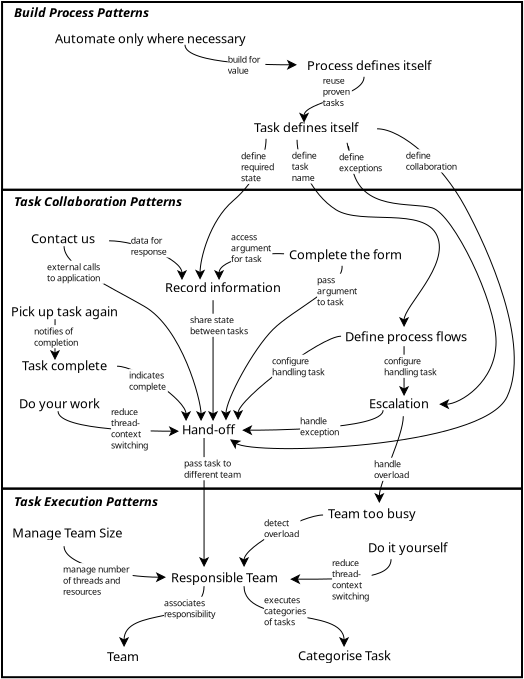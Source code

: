 <?xml version="1.0" encoding="UTF-8"?>
<dia:diagram xmlns:dia="http://www.lysator.liu.se/~alla/dia/">
  <dia:layer name="Background" visible="true" active="true">
    <dia:object type="Standard - Text" version="1" id="O0">
      <dia:attribute name="obj_pos">
        <dia:point val="10.25,-1092.05"/>
      </dia:attribute>
      <dia:attribute name="obj_bb">
        <dia:rectangle val="10.25,-1092.64;11.943,-1091.9"/>
      </dia:attribute>
      <dia:attribute name="text">
        <dia:composite type="text">
          <dia:attribute name="string">
            <dia:string>#Team#</dia:string>
          </dia:attribute>
          <dia:attribute name="font">
            <dia:font family="sans" style="0" name="Helvetica"/>
          </dia:attribute>
          <dia:attribute name="height">
            <dia:real val="0.8"/>
          </dia:attribute>
          <dia:attribute name="pos">
            <dia:point val="10.25,-1092.05"/>
          </dia:attribute>
          <dia:attribute name="color">
            <dia:color val="#000000"/>
          </dia:attribute>
          <dia:attribute name="alignment">
            <dia:enum val="0"/>
          </dia:attribute>
        </dia:composite>
      </dia:attribute>
      <dia:attribute name="valign">
        <dia:enum val="3"/>
      </dia:attribute>
    </dia:object>
    <dia:object type="Standard - Text" version="1" id="O1">
      <dia:attribute name="obj_pos">
        <dia:point val="19.8,-1092.1"/>
      </dia:attribute>
      <dia:attribute name="obj_bb">
        <dia:rectangle val="19.8,-1092.69;24.835,-1091.95"/>
      </dia:attribute>
      <dia:attribute name="text">
        <dia:composite type="text">
          <dia:attribute name="string">
            <dia:string>#Categorise Task#</dia:string>
          </dia:attribute>
          <dia:attribute name="font">
            <dia:font family="sans" style="0" name="Helvetica"/>
          </dia:attribute>
          <dia:attribute name="height">
            <dia:real val="0.8"/>
          </dia:attribute>
          <dia:attribute name="pos">
            <dia:point val="19.8,-1092.1"/>
          </dia:attribute>
          <dia:attribute name="color">
            <dia:color val="#000000"/>
          </dia:attribute>
          <dia:attribute name="alignment">
            <dia:enum val="0"/>
          </dia:attribute>
        </dia:composite>
      </dia:attribute>
      <dia:attribute name="valign">
        <dia:enum val="3"/>
      </dia:attribute>
    </dia:object>
    <dia:object type="Standard - Text" version="1" id="O2">
      <dia:attribute name="obj_pos">
        <dia:point val="13.45,-1096"/>
      </dia:attribute>
      <dia:attribute name="obj_bb">
        <dia:rectangle val="13.45,-1096.6;19.185,-1095.85"/>
      </dia:attribute>
      <dia:attribute name="text">
        <dia:composite type="text">
          <dia:attribute name="string">
            <dia:string>#Responsible Team#</dia:string>
          </dia:attribute>
          <dia:attribute name="font">
            <dia:font family="sans" style="0" name="Helvetica"/>
          </dia:attribute>
          <dia:attribute name="height">
            <dia:real val="0.8"/>
          </dia:attribute>
          <dia:attribute name="pos">
            <dia:point val="13.45,-1096"/>
          </dia:attribute>
          <dia:attribute name="color">
            <dia:color val="#000000"/>
          </dia:attribute>
          <dia:attribute name="alignment">
            <dia:enum val="0"/>
          </dia:attribute>
        </dia:composite>
      </dia:attribute>
      <dia:attribute name="valign">
        <dia:enum val="3"/>
      </dia:attribute>
    </dia:object>
    <dia:object type="Standard - Text" version="1" id="O3">
      <dia:attribute name="obj_pos">
        <dia:point val="23.3,-1097.5"/>
      </dia:attribute>
      <dia:attribute name="obj_bb">
        <dia:rectangle val="23.3,-1098.1;27.587,-1097.35"/>
      </dia:attribute>
      <dia:attribute name="text">
        <dia:composite type="text">
          <dia:attribute name="string">
            <dia:string>#Do it yourself#</dia:string>
          </dia:attribute>
          <dia:attribute name="font">
            <dia:font family="sans" style="0" name="Helvetica"/>
          </dia:attribute>
          <dia:attribute name="height">
            <dia:real val="0.8"/>
          </dia:attribute>
          <dia:attribute name="pos">
            <dia:point val="23.3,-1097.5"/>
          </dia:attribute>
          <dia:attribute name="color">
            <dia:color val="#000000"/>
          </dia:attribute>
          <dia:attribute name="alignment">
            <dia:enum val="0"/>
          </dia:attribute>
        </dia:composite>
      </dia:attribute>
      <dia:attribute name="valign">
        <dia:enum val="3"/>
      </dia:attribute>
    </dia:object>
    <dia:object type="Standard - Text" version="1" id="O4">
      <dia:attribute name="obj_pos">
        <dia:point val="5.515,-1098.24"/>
      </dia:attribute>
      <dia:attribute name="obj_bb">
        <dia:rectangle val="5.515,-1098.84;11.473,-1098.09"/>
      </dia:attribute>
      <dia:attribute name="text">
        <dia:composite type="text">
          <dia:attribute name="string">
            <dia:string>#Manage Team Size#</dia:string>
          </dia:attribute>
          <dia:attribute name="font">
            <dia:font family="sans" style="0" name="Helvetica"/>
          </dia:attribute>
          <dia:attribute name="height">
            <dia:real val="0.8"/>
          </dia:attribute>
          <dia:attribute name="pos">
            <dia:point val="5.515,-1098.24"/>
          </dia:attribute>
          <dia:attribute name="color">
            <dia:color val="#000000"/>
          </dia:attribute>
          <dia:attribute name="alignment">
            <dia:enum val="0"/>
          </dia:attribute>
        </dia:composite>
      </dia:attribute>
      <dia:attribute name="valign">
        <dia:enum val="3"/>
      </dia:attribute>
    </dia:object>
    <dia:object type="Standard - Text" version="1" id="O5">
      <dia:attribute name="obj_pos">
        <dia:point val="21.3,-1099.2"/>
      </dia:attribute>
      <dia:attribute name="obj_bb">
        <dia:rectangle val="21.3,-1099.8;25.957,-1099.05"/>
      </dia:attribute>
      <dia:attribute name="text">
        <dia:composite type="text">
          <dia:attribute name="string">
            <dia:string>#Team too busy#</dia:string>
          </dia:attribute>
          <dia:attribute name="font">
            <dia:font family="sans" style="0" name="Helvetica"/>
          </dia:attribute>
          <dia:attribute name="height">
            <dia:real val="0.8"/>
          </dia:attribute>
          <dia:attribute name="pos">
            <dia:point val="21.3,-1099.2"/>
          </dia:attribute>
          <dia:attribute name="color">
            <dia:color val="#000000"/>
          </dia:attribute>
          <dia:attribute name="alignment">
            <dia:enum val="0"/>
          </dia:attribute>
        </dia:composite>
      </dia:attribute>
      <dia:attribute name="valign">
        <dia:enum val="3"/>
      </dia:attribute>
    </dia:object>
    <dia:object type="Standard - Text" version="1" id="O6">
      <dia:attribute name="obj_pos">
        <dia:point val="14,-1103.4"/>
      </dia:attribute>
      <dia:attribute name="obj_bb">
        <dia:rectangle val="14,-1104;16.762,-1103.25"/>
      </dia:attribute>
      <dia:attribute name="text">
        <dia:composite type="text">
          <dia:attribute name="string">
            <dia:string>#Hand-off#</dia:string>
          </dia:attribute>
          <dia:attribute name="font">
            <dia:font family="sans" style="0" name="Helvetica"/>
          </dia:attribute>
          <dia:attribute name="height">
            <dia:real val="0.8"/>
          </dia:attribute>
          <dia:attribute name="pos">
            <dia:point val="14,-1103.4"/>
          </dia:attribute>
          <dia:attribute name="color">
            <dia:color val="#000000"/>
          </dia:attribute>
          <dia:attribute name="alignment">
            <dia:enum val="0"/>
          </dia:attribute>
        </dia:composite>
      </dia:attribute>
      <dia:attribute name="valign">
        <dia:enum val="3"/>
      </dia:attribute>
    </dia:object>
    <dia:object type="Standard - Text" version="1" id="O7">
      <dia:attribute name="obj_pos">
        <dia:point val="23.35,-1104.7"/>
      </dia:attribute>
      <dia:attribute name="obj_bb">
        <dia:rectangle val="23.35,-1105.3;26.628,-1104.55"/>
      </dia:attribute>
      <dia:attribute name="text">
        <dia:composite type="text">
          <dia:attribute name="string">
            <dia:string>#Escalation#</dia:string>
          </dia:attribute>
          <dia:attribute name="font">
            <dia:font family="sans" style="0" name="Helvetica"/>
          </dia:attribute>
          <dia:attribute name="height">
            <dia:real val="0.8"/>
          </dia:attribute>
          <dia:attribute name="pos">
            <dia:point val="23.35,-1104.7"/>
          </dia:attribute>
          <dia:attribute name="color">
            <dia:color val="#000000"/>
          </dia:attribute>
          <dia:attribute name="alignment">
            <dia:enum val="0"/>
          </dia:attribute>
        </dia:composite>
      </dia:attribute>
      <dia:attribute name="valign">
        <dia:enum val="3"/>
      </dia:attribute>
    </dia:object>
    <dia:object type="Standard - Text" version="1" id="O8">
      <dia:attribute name="obj_pos">
        <dia:point val="22.15,-1108.05"/>
      </dia:attribute>
      <dia:attribute name="obj_bb">
        <dia:rectangle val="22.15,-1108.64;28.755,-1107.9"/>
      </dia:attribute>
      <dia:attribute name="text">
        <dia:composite type="text">
          <dia:attribute name="string">
            <dia:string>#Define process flows#</dia:string>
          </dia:attribute>
          <dia:attribute name="font">
            <dia:font family="sans" style="0" name="Helvetica"/>
          </dia:attribute>
          <dia:attribute name="height">
            <dia:real val="0.8"/>
          </dia:attribute>
          <dia:attribute name="pos">
            <dia:point val="22.15,-1108.05"/>
          </dia:attribute>
          <dia:attribute name="color">
            <dia:color val="#000000"/>
          </dia:attribute>
          <dia:attribute name="alignment">
            <dia:enum val="0"/>
          </dia:attribute>
        </dia:composite>
      </dia:attribute>
      <dia:attribute name="valign">
        <dia:enum val="3"/>
      </dia:attribute>
    </dia:object>
    <dia:object type="Standard - Text" version="1" id="O9">
      <dia:attribute name="obj_pos">
        <dia:point val="5.85,-1104.7"/>
      </dia:attribute>
      <dia:attribute name="obj_bb">
        <dia:rectangle val="5.85,-1105.3;10.127,-1104.55"/>
      </dia:attribute>
      <dia:attribute name="text">
        <dia:composite type="text">
          <dia:attribute name="string">
            <dia:string>#Do your work#</dia:string>
          </dia:attribute>
          <dia:attribute name="font">
            <dia:font family="sans" style="0" name="Helvetica"/>
          </dia:attribute>
          <dia:attribute name="height">
            <dia:real val="0.8"/>
          </dia:attribute>
          <dia:attribute name="pos">
            <dia:point val="5.85,-1104.7"/>
          </dia:attribute>
          <dia:attribute name="color">
            <dia:color val="#000000"/>
          </dia:attribute>
          <dia:attribute name="alignment">
            <dia:enum val="0"/>
          </dia:attribute>
        </dia:composite>
      </dia:attribute>
      <dia:attribute name="valign">
        <dia:enum val="3"/>
      </dia:attribute>
    </dia:object>
    <dia:object type="Standard - Text" version="1" id="O10">
      <dia:attribute name="obj_pos">
        <dia:point val="6,-1106.6"/>
      </dia:attribute>
      <dia:attribute name="obj_bb">
        <dia:rectangle val="6,-1107.19;10.575,-1106.45"/>
      </dia:attribute>
      <dia:attribute name="text">
        <dia:composite type="text">
          <dia:attribute name="string">
            <dia:string>#Task complete#</dia:string>
          </dia:attribute>
          <dia:attribute name="font">
            <dia:font family="sans" style="0" name="Helvetica"/>
          </dia:attribute>
          <dia:attribute name="height">
            <dia:real val="0.8"/>
          </dia:attribute>
          <dia:attribute name="pos">
            <dia:point val="6,-1106.6"/>
          </dia:attribute>
          <dia:attribute name="color">
            <dia:color val="#000000"/>
          </dia:attribute>
          <dia:attribute name="alignment">
            <dia:enum val="0"/>
          </dia:attribute>
        </dia:composite>
      </dia:attribute>
      <dia:attribute name="valign">
        <dia:enum val="3"/>
      </dia:attribute>
    </dia:object>
    <dia:object type="Standard - Text" version="1" id="O11">
      <dia:attribute name="obj_pos">
        <dia:point val="5.45,-1109.3"/>
      </dia:attribute>
      <dia:attribute name="obj_bb">
        <dia:rectangle val="5.45,-1109.89;11.26,-1109.15"/>
      </dia:attribute>
      <dia:attribute name="text">
        <dia:composite type="text">
          <dia:attribute name="string">
            <dia:string>#Pick up task again#</dia:string>
          </dia:attribute>
          <dia:attribute name="font">
            <dia:font family="sans" style="0" name="Helvetica"/>
          </dia:attribute>
          <dia:attribute name="height">
            <dia:real val="0.8"/>
          </dia:attribute>
          <dia:attribute name="pos">
            <dia:point val="5.45,-1109.3"/>
          </dia:attribute>
          <dia:attribute name="color">
            <dia:color val="#000000"/>
          </dia:attribute>
          <dia:attribute name="alignment">
            <dia:enum val="0"/>
          </dia:attribute>
        </dia:composite>
      </dia:attribute>
      <dia:attribute name="valign">
        <dia:enum val="3"/>
      </dia:attribute>
    </dia:object>
    <dia:object type="Standard - Text" version="1" id="O12">
      <dia:attribute name="obj_pos">
        <dia:point val="13.15,-1110.5"/>
      </dia:attribute>
      <dia:attribute name="obj_bb">
        <dia:rectangle val="13.15,-1111.1;19.262,-1110.35"/>
      </dia:attribute>
      <dia:attribute name="text">
        <dia:composite type="text">
          <dia:attribute name="string">
            <dia:string>#Record information#</dia:string>
          </dia:attribute>
          <dia:attribute name="font">
            <dia:font family="sans" style="0" name="Helvetica"/>
          </dia:attribute>
          <dia:attribute name="height">
            <dia:real val="0.8"/>
          </dia:attribute>
          <dia:attribute name="pos">
            <dia:point val="13.15,-1110.5"/>
          </dia:attribute>
          <dia:attribute name="color">
            <dia:color val="#000000"/>
          </dia:attribute>
          <dia:attribute name="alignment">
            <dia:enum val="0"/>
          </dia:attribute>
        </dia:composite>
      </dia:attribute>
      <dia:attribute name="valign">
        <dia:enum val="3"/>
      </dia:attribute>
    </dia:object>
    <dia:object type="Standard - Text" version="1" id="O13">
      <dia:attribute name="obj_pos">
        <dia:point val="19.35,-1112.15"/>
      </dia:attribute>
      <dia:attribute name="obj_bb">
        <dia:rectangle val="19.35,-1112.75;25.385,-1112"/>
      </dia:attribute>
      <dia:attribute name="text">
        <dia:composite type="text">
          <dia:attribute name="string">
            <dia:string>#Complete the form#</dia:string>
          </dia:attribute>
          <dia:attribute name="font">
            <dia:font family="sans" style="0" name="Helvetica"/>
          </dia:attribute>
          <dia:attribute name="height">
            <dia:real val="0.8"/>
          </dia:attribute>
          <dia:attribute name="pos">
            <dia:point val="19.35,-1112.15"/>
          </dia:attribute>
          <dia:attribute name="color">
            <dia:color val="#000000"/>
          </dia:attribute>
          <dia:attribute name="alignment">
            <dia:enum val="0"/>
          </dia:attribute>
        </dia:composite>
      </dia:attribute>
      <dia:attribute name="valign">
        <dia:enum val="3"/>
      </dia:attribute>
    </dia:object>
    <dia:object type="Standard - Text" version="1" id="O14">
      <dia:attribute name="obj_pos">
        <dia:point val="6.45,-1112.95"/>
      </dia:attribute>
      <dia:attribute name="obj_bb">
        <dia:rectangle val="6.45,-1113.55;9.88,-1112.8"/>
      </dia:attribute>
      <dia:attribute name="text">
        <dia:composite type="text">
          <dia:attribute name="string">
            <dia:string>#Contact us#</dia:string>
          </dia:attribute>
          <dia:attribute name="font">
            <dia:font family="sans" style="0" name="Helvetica"/>
          </dia:attribute>
          <dia:attribute name="height">
            <dia:real val="0.8"/>
          </dia:attribute>
          <dia:attribute name="pos">
            <dia:point val="6.45,-1112.95"/>
          </dia:attribute>
          <dia:attribute name="color">
            <dia:color val="#000000"/>
          </dia:attribute>
          <dia:attribute name="alignment">
            <dia:enum val="0"/>
          </dia:attribute>
        </dia:composite>
      </dia:attribute>
      <dia:attribute name="valign">
        <dia:enum val="3"/>
      </dia:attribute>
    </dia:object>
    <dia:object type="Standard - Text" version="1" id="O15">
      <dia:attribute name="obj_pos">
        <dia:point val="17.6,-1118.5"/>
      </dia:attribute>
      <dia:attribute name="obj_bb">
        <dia:rectangle val="17.6,-1119.1;23.295,-1118.35"/>
      </dia:attribute>
      <dia:attribute name="text">
        <dia:composite type="text">
          <dia:attribute name="string">
            <dia:string>#Task defines itself#</dia:string>
          </dia:attribute>
          <dia:attribute name="font">
            <dia:font family="sans" style="0" name="Helvetica"/>
          </dia:attribute>
          <dia:attribute name="height">
            <dia:real val="0.8"/>
          </dia:attribute>
          <dia:attribute name="pos">
            <dia:point val="17.6,-1118.5"/>
          </dia:attribute>
          <dia:attribute name="color">
            <dia:color val="#000000"/>
          </dia:attribute>
          <dia:attribute name="alignment">
            <dia:enum val="0"/>
          </dia:attribute>
        </dia:composite>
      </dia:attribute>
      <dia:attribute name="valign">
        <dia:enum val="3"/>
      </dia:attribute>
    </dia:object>
    <dia:object type="Standard - Text" version="1" id="O16">
      <dia:attribute name="obj_pos">
        <dia:point val="20.25,-1121.6"/>
      </dia:attribute>
      <dia:attribute name="obj_bb">
        <dia:rectangle val="20.25,-1122.19;26.977,-1121.45"/>
      </dia:attribute>
      <dia:attribute name="text">
        <dia:composite type="text">
          <dia:attribute name="string">
            <dia:string>#Process defines itself#</dia:string>
          </dia:attribute>
          <dia:attribute name="font">
            <dia:font family="sans" style="0" name="Helvetica"/>
          </dia:attribute>
          <dia:attribute name="height">
            <dia:real val="0.8"/>
          </dia:attribute>
          <dia:attribute name="pos">
            <dia:point val="20.25,-1121.6"/>
          </dia:attribute>
          <dia:attribute name="color">
            <dia:color val="#000000"/>
          </dia:attribute>
          <dia:attribute name="alignment">
            <dia:enum val="0"/>
          </dia:attribute>
        </dia:composite>
      </dia:attribute>
      <dia:attribute name="valign">
        <dia:enum val="3"/>
      </dia:attribute>
    </dia:object>
    <dia:object type="Standard - Text" version="1" id="O17">
      <dia:attribute name="obj_pos">
        <dia:point val="7.65,-1122.95"/>
      </dia:attribute>
      <dia:attribute name="obj_bb">
        <dia:rectangle val="7.65,-1123.55;17.97,-1122.8"/>
      </dia:attribute>
      <dia:attribute name="text">
        <dia:composite type="text">
          <dia:attribute name="string">
            <dia:string>#Automate only where necessary#</dia:string>
          </dia:attribute>
          <dia:attribute name="font">
            <dia:font family="sans" style="0" name="Helvetica"/>
          </dia:attribute>
          <dia:attribute name="height">
            <dia:real val="0.8"/>
          </dia:attribute>
          <dia:attribute name="pos">
            <dia:point val="7.65,-1122.95"/>
          </dia:attribute>
          <dia:attribute name="color">
            <dia:color val="#000000"/>
          </dia:attribute>
          <dia:attribute name="alignment">
            <dia:enum val="0"/>
          </dia:attribute>
        </dia:composite>
      </dia:attribute>
      <dia:attribute name="valign">
        <dia:enum val="3"/>
      </dia:attribute>
    </dia:object>
    <dia:object type="Standard - BezierLine" version="0" id="O18">
      <dia:attribute name="obj_pos">
        <dia:point val="17.1,-1095.8"/>
      </dia:attribute>
      <dia:attribute name="obj_bb">
        <dia:rectangle val="17.095,-1095.8;22.311,-1092.8"/>
      </dia:attribute>
      <dia:attribute name="bez_points">
        <dia:point val="17.1,-1095.8"/>
        <dia:point val="17.1,-1093.8"/>
        <dia:point val="22.1,-1094.8"/>
        <dia:point val="22.1,-1092.8"/>
      </dia:attribute>
      <dia:attribute name="corner_types">
        <dia:enum val="0"/>
        <dia:enum val="0"/>
      </dia:attribute>
      <dia:attribute name="line_width">
        <dia:real val="0.01"/>
      </dia:attribute>
      <dia:attribute name="end_arrow">
        <dia:enum val="22"/>
      </dia:attribute>
      <dia:attribute name="end_arrow_length">
        <dia:real val="0.4"/>
      </dia:attribute>
      <dia:attribute name="end_arrow_width">
        <dia:real val="0.4"/>
      </dia:attribute>
    </dia:object>
    <dia:object type="Standard - Text" version="1" id="O19">
      <dia:attribute name="obj_pos">
        <dia:point val="18.1,-1094.95"/>
      </dia:attribute>
      <dia:attribute name="obj_bb">
        <dia:rectangle val="18.1,-1095.36;20.415,-1093.74"/>
      </dia:attribute>
      <dia:attribute name="text">
        <dia:composite type="text">
          <dia:attribute name="string">
            <dia:string>#executes 
categories
of tasks#</dia:string>
          </dia:attribute>
          <dia:attribute name="font">
            <dia:font family="sans" style="0" name="Helvetica"/>
          </dia:attribute>
          <dia:attribute name="height">
            <dia:real val="0.553"/>
          </dia:attribute>
          <dia:attribute name="pos">
            <dia:point val="18.1,-1094.95"/>
          </dia:attribute>
          <dia:attribute name="color">
            <dia:color val="#0f0f0f"/>
          </dia:attribute>
          <dia:attribute name="alignment">
            <dia:enum val="0"/>
          </dia:attribute>
        </dia:composite>
      </dia:attribute>
      <dia:attribute name="valign">
        <dia:enum val="3"/>
      </dia:attribute>
      <dia:attribute name="fill_color">
        <dia:color val="#ffffff"/>
      </dia:attribute>
      <dia:attribute name="show_background">
        <dia:boolean val="true"/>
      </dia:attribute>
    </dia:object>
    <dia:object type="Standard - BezierLine" version="0" id="O20">
      <dia:attribute name="obj_pos">
        <dia:point val="15.1,-1095.8"/>
      </dia:attribute>
      <dia:attribute name="obj_bb">
        <dia:rectangle val="10.889,-1095.8;15.105,-1092.8"/>
      </dia:attribute>
      <dia:attribute name="bez_points">
        <dia:point val="15.1,-1095.8"/>
        <dia:point val="15.1,-1093.8"/>
        <dia:point val="11.1,-1094.8"/>
        <dia:point val="11.1,-1092.8"/>
      </dia:attribute>
      <dia:attribute name="corner_types">
        <dia:enum val="0"/>
        <dia:enum val="0"/>
      </dia:attribute>
      <dia:attribute name="line_width">
        <dia:real val="0.01"/>
      </dia:attribute>
      <dia:attribute name="end_arrow">
        <dia:enum val="22"/>
      </dia:attribute>
      <dia:attribute name="end_arrow_length">
        <dia:real val="0.4"/>
      </dia:attribute>
      <dia:attribute name="end_arrow_width">
        <dia:real val="0.4"/>
      </dia:attribute>
    </dia:object>
    <dia:object type="Standard - Text" version="1" id="O21">
      <dia:attribute name="obj_pos">
        <dia:point val="13.1,-1094.8"/>
      </dia:attribute>
      <dia:attribute name="obj_bb">
        <dia:rectangle val="13.1,-1095.21;16.04,-1094.14"/>
      </dia:attribute>
      <dia:attribute name="text">
        <dia:composite type="text">
          <dia:attribute name="string">
            <dia:string>#associates 
responsibility#</dia:string>
          </dia:attribute>
          <dia:attribute name="font">
            <dia:font family="sans" style="0" name="Helvetica"/>
          </dia:attribute>
          <dia:attribute name="height">
            <dia:real val="0.553"/>
          </dia:attribute>
          <dia:attribute name="pos">
            <dia:point val="13.1,-1094.8"/>
          </dia:attribute>
          <dia:attribute name="color">
            <dia:color val="#0f0f0f"/>
          </dia:attribute>
          <dia:attribute name="alignment">
            <dia:enum val="0"/>
          </dia:attribute>
        </dia:composite>
      </dia:attribute>
      <dia:attribute name="valign">
        <dia:enum val="3"/>
      </dia:attribute>
      <dia:attribute name="fill_color">
        <dia:color val="#ffffff"/>
      </dia:attribute>
      <dia:attribute name="show_background">
        <dia:boolean val="true"/>
      </dia:attribute>
    </dia:object>
    <dia:object type="Standard - BezierLine" version="0" id="O22">
      <dia:attribute name="obj_pos">
        <dia:point val="13.15,-1096.25"/>
      </dia:attribute>
      <dia:attribute name="obj_bb">
        <dia:rectangle val="8.095,-1097.8;13.15,-1096.04"/>
      </dia:attribute>
      <dia:attribute name="bez_points">
        <dia:point val="13.15,-1096.25"/>
        <dia:point val="11.15,-1096.25"/>
        <dia:point val="8.1,-1096.8"/>
        <dia:point val="8.1,-1097.8"/>
      </dia:attribute>
      <dia:attribute name="corner_types">
        <dia:enum val="0"/>
        <dia:enum val="0"/>
      </dia:attribute>
      <dia:attribute name="line_width">
        <dia:real val="0.01"/>
      </dia:attribute>
      <dia:attribute name="start_arrow">
        <dia:enum val="22"/>
      </dia:attribute>
      <dia:attribute name="start_arrow_length">
        <dia:real val="0.4"/>
      </dia:attribute>
      <dia:attribute name="start_arrow_width">
        <dia:real val="0.4"/>
      </dia:attribute>
    </dia:object>
    <dia:object type="Standard - Text" version="1" id="O23">
      <dia:attribute name="obj_pos">
        <dia:point val="8.05,-1096.48"/>
      </dia:attribute>
      <dia:attribute name="obj_bb">
        <dia:rectangle val="8.05,-1096.89;11.717,-1095.27"/>
      </dia:attribute>
      <dia:attribute name="text">
        <dia:composite type="text">
          <dia:attribute name="string">
            <dia:string>#manage number
of threads and 
resources#</dia:string>
          </dia:attribute>
          <dia:attribute name="font">
            <dia:font family="sans" style="0" name="Helvetica"/>
          </dia:attribute>
          <dia:attribute name="height">
            <dia:real val="0.553"/>
          </dia:attribute>
          <dia:attribute name="pos">
            <dia:point val="8.05,-1096.48"/>
          </dia:attribute>
          <dia:attribute name="color">
            <dia:color val="#0f0f0f"/>
          </dia:attribute>
          <dia:attribute name="alignment">
            <dia:enum val="0"/>
          </dia:attribute>
        </dia:composite>
      </dia:attribute>
      <dia:attribute name="valign">
        <dia:enum val="3"/>
      </dia:attribute>
      <dia:attribute name="fill_color">
        <dia:color val="#ffffff"/>
      </dia:attribute>
      <dia:attribute name="show_background">
        <dia:boolean val="true"/>
      </dia:attribute>
    </dia:object>
    <dia:object type="Standard - BezierLine" version="0" id="O24">
      <dia:attribute name="obj_pos">
        <dia:point val="19.45,-1096.15"/>
      </dia:attribute>
      <dia:attribute name="obj_bb">
        <dia:rectangle val="19.45,-1097.15;24.455,-1095.94"/>
      </dia:attribute>
      <dia:attribute name="bez_points">
        <dia:point val="19.45,-1096.15"/>
        <dia:point val="22.45,-1096.15"/>
        <dia:point val="24.45,-1096.15"/>
        <dia:point val="24.45,-1097.15"/>
      </dia:attribute>
      <dia:attribute name="corner_types">
        <dia:enum val="0"/>
        <dia:enum val="0"/>
      </dia:attribute>
      <dia:attribute name="line_width">
        <dia:real val="0.01"/>
      </dia:attribute>
      <dia:attribute name="start_arrow">
        <dia:enum val="22"/>
      </dia:attribute>
      <dia:attribute name="start_arrow_length">
        <dia:real val="0.4"/>
      </dia:attribute>
      <dia:attribute name="start_arrow_width">
        <dia:real val="0.4"/>
      </dia:attribute>
    </dia:object>
    <dia:object type="Standard - BezierLine" version="0" id="O25">
      <dia:attribute name="obj_pos">
        <dia:point val="17.1,-1096.8"/>
      </dia:attribute>
      <dia:attribute name="obj_bb">
        <dia:rectangle val="16.889,-1099.36;21.055,-1096.8"/>
      </dia:attribute>
      <dia:attribute name="bez_points">
        <dia:point val="17.1,-1096.8"/>
        <dia:point val="17.1,-1097.8"/>
        <dia:point val="20.05,-1099.36"/>
        <dia:point val="21.05,-1099.36"/>
      </dia:attribute>
      <dia:attribute name="corner_types">
        <dia:enum val="0"/>
        <dia:enum val="0"/>
      </dia:attribute>
      <dia:attribute name="line_width">
        <dia:real val="0.01"/>
      </dia:attribute>
      <dia:attribute name="start_arrow">
        <dia:enum val="22"/>
      </dia:attribute>
      <dia:attribute name="start_arrow_length">
        <dia:real val="0.4"/>
      </dia:attribute>
      <dia:attribute name="start_arrow_width">
        <dia:real val="0.4"/>
      </dia:attribute>
    </dia:object>
    <dia:object type="Standard - Text" version="1" id="O26">
      <dia:attribute name="obj_pos">
        <dia:point val="21.5,-1096.8"/>
      </dia:attribute>
      <dia:attribute name="obj_bb">
        <dia:rectangle val="21.5,-1097.21;23.593,-1095.04"/>
      </dia:attribute>
      <dia:attribute name="text">
        <dia:composite type="text">
          <dia:attribute name="string">
            <dia:string>#reduce
thread-
context 
switching#</dia:string>
          </dia:attribute>
          <dia:attribute name="font">
            <dia:font family="sans" style="0" name="Helvetica"/>
          </dia:attribute>
          <dia:attribute name="height">
            <dia:real val="0.553"/>
          </dia:attribute>
          <dia:attribute name="pos">
            <dia:point val="21.5,-1096.8"/>
          </dia:attribute>
          <dia:attribute name="color">
            <dia:color val="#0f0f0f"/>
          </dia:attribute>
          <dia:attribute name="alignment">
            <dia:enum val="0"/>
          </dia:attribute>
        </dia:composite>
      </dia:attribute>
      <dia:attribute name="valign">
        <dia:enum val="3"/>
      </dia:attribute>
      <dia:attribute name="fill_color">
        <dia:color val="#ffffff"/>
      </dia:attribute>
      <dia:attribute name="show_background">
        <dia:boolean val="true"/>
      </dia:attribute>
    </dia:object>
    <dia:object type="Standard - Text" version="1" id="O27">
      <dia:attribute name="obj_pos">
        <dia:point val="5.6,-1099.8"/>
      </dia:attribute>
      <dia:attribute name="obj_bb">
        <dia:rectangle val="5.6,-1100.39;14.242,-1099.65"/>
      </dia:attribute>
      <dia:attribute name="text">
        <dia:composite type="text">
          <dia:attribute name="string">
            <dia:string>#Task Execution Patterns#</dia:string>
          </dia:attribute>
          <dia:attribute name="font">
            <dia:font family="sans" style="88" name="Helvetica-BoldOblique"/>
          </dia:attribute>
          <dia:attribute name="height">
            <dia:real val="0.8"/>
          </dia:attribute>
          <dia:attribute name="pos">
            <dia:point val="5.6,-1099.8"/>
          </dia:attribute>
          <dia:attribute name="color">
            <dia:color val="#000000"/>
          </dia:attribute>
          <dia:attribute name="alignment">
            <dia:enum val="0"/>
          </dia:attribute>
        </dia:composite>
      </dia:attribute>
      <dia:attribute name="valign">
        <dia:enum val="3"/>
      </dia:attribute>
    </dia:object>
    <dia:object type="Standard - BezierLine" version="0" id="O28">
      <dia:attribute name="obj_pos">
        <dia:point val="15.1,-1096.8"/>
      </dia:attribute>
      <dia:attribute name="obj_bb">
        <dia:rectangle val="14.889,-1103.21;15.311,-1096.8"/>
      </dia:attribute>
      <dia:attribute name="bez_points">
        <dia:point val="15.1,-1096.8"/>
        <dia:point val="15.1,-1097.8"/>
        <dia:point val="15.1,-1102.21"/>
        <dia:point val="15.1,-1103.21"/>
      </dia:attribute>
      <dia:attribute name="corner_types">
        <dia:enum val="0"/>
        <dia:enum val="0"/>
      </dia:attribute>
      <dia:attribute name="line_width">
        <dia:real val="0.01"/>
      </dia:attribute>
      <dia:attribute name="start_arrow">
        <dia:enum val="22"/>
      </dia:attribute>
      <dia:attribute name="start_arrow_length">
        <dia:real val="0.4"/>
      </dia:attribute>
      <dia:attribute name="start_arrow_width">
        <dia:real val="0.4"/>
      </dia:attribute>
    </dia:object>
    <dia:object type="Standard - Text" version="1" id="O29">
      <dia:attribute name="obj_pos">
        <dia:point val="14.1,-1101.78"/>
      </dia:attribute>
      <dia:attribute name="obj_bb">
        <dia:rectangle val="14.1,-1102.19;17.262,-1101.12"/>
      </dia:attribute>
      <dia:attribute name="text">
        <dia:composite type="text">
          <dia:attribute name="string">
            <dia:string>#pass task to
different team#</dia:string>
          </dia:attribute>
          <dia:attribute name="font">
            <dia:font family="sans" style="0" name="Helvetica"/>
          </dia:attribute>
          <dia:attribute name="height">
            <dia:real val="0.553"/>
          </dia:attribute>
          <dia:attribute name="pos">
            <dia:point val="14.1,-1101.78"/>
          </dia:attribute>
          <dia:attribute name="color">
            <dia:color val="#0f0f0f"/>
          </dia:attribute>
          <dia:attribute name="alignment">
            <dia:enum val="0"/>
          </dia:attribute>
        </dia:composite>
      </dia:attribute>
      <dia:attribute name="valign">
        <dia:enum val="3"/>
      </dia:attribute>
      <dia:attribute name="fill_color">
        <dia:color val="#ffffff"/>
      </dia:attribute>
      <dia:attribute name="show_background">
        <dia:boolean val="true"/>
      </dia:attribute>
    </dia:object>
    <dia:object type="Standard - Text" version="1" id="O30">
      <dia:attribute name="obj_pos">
        <dia:point val="18.1,-1098.8"/>
      </dia:attribute>
      <dia:attribute name="obj_bb">
        <dia:rectangle val="18.1,-1099.23;20.043,-1098.12"/>
      </dia:attribute>
      <dia:attribute name="text">
        <dia:composite type="text">
          <dia:attribute name="string">
            <dia:string>#detect
overload#</dia:string>
          </dia:attribute>
          <dia:attribute name="font">
            <dia:font family="sans" style="0" name="Helvetica"/>
          </dia:attribute>
          <dia:attribute name="height">
            <dia:real val="0.553"/>
          </dia:attribute>
          <dia:attribute name="pos">
            <dia:point val="18.1,-1098.8"/>
          </dia:attribute>
          <dia:attribute name="color">
            <dia:color val="#0f0f0f"/>
          </dia:attribute>
          <dia:attribute name="alignment">
            <dia:enum val="0"/>
          </dia:attribute>
        </dia:composite>
      </dia:attribute>
      <dia:attribute name="valign">
        <dia:enum val="3"/>
      </dia:attribute>
      <dia:attribute name="fill_color">
        <dia:color val="#ffffff"/>
      </dia:attribute>
      <dia:attribute name="show_background">
        <dia:boolean val="true"/>
      </dia:attribute>
    </dia:object>
    <dia:object type="Standard - BezierLine" version="0" id="O31">
      <dia:attribute name="obj_pos">
        <dia:point val="13.8,-1103.55"/>
      </dia:attribute>
      <dia:attribute name="obj_bb">
        <dia:rectangle val="7.795,-1104.55;13.8,-1103.34"/>
      </dia:attribute>
      <dia:attribute name="bez_points">
        <dia:point val="13.8,-1103.55"/>
        <dia:point val="12.8,-1103.55"/>
        <dia:point val="7.8,-1103.55"/>
        <dia:point val="7.8,-1104.55"/>
      </dia:attribute>
      <dia:attribute name="corner_types">
        <dia:enum val="0"/>
        <dia:enum val="0"/>
      </dia:attribute>
      <dia:attribute name="line_width">
        <dia:real val="0.01"/>
      </dia:attribute>
      <dia:attribute name="start_arrow">
        <dia:enum val="22"/>
      </dia:attribute>
      <dia:attribute name="start_arrow_length">
        <dia:real val="0.4"/>
      </dia:attribute>
      <dia:attribute name="start_arrow_width">
        <dia:real val="0.4"/>
      </dia:attribute>
    </dia:object>
    <dia:object type="Standard - Text" version="1" id="O32">
      <dia:attribute name="obj_pos">
        <dia:point val="10.45,-1104.35"/>
      </dia:attribute>
      <dia:attribute name="obj_bb">
        <dia:rectangle val="10.45,-1104.76;12.543,-1102.59"/>
      </dia:attribute>
      <dia:attribute name="text">
        <dia:composite type="text">
          <dia:attribute name="string">
            <dia:string>#reduce
thread-
context 
switching#</dia:string>
          </dia:attribute>
          <dia:attribute name="font">
            <dia:font family="sans" style="0" name="Helvetica"/>
          </dia:attribute>
          <dia:attribute name="height">
            <dia:real val="0.553"/>
          </dia:attribute>
          <dia:attribute name="pos">
            <dia:point val="10.45,-1104.35"/>
          </dia:attribute>
          <dia:attribute name="color">
            <dia:color val="#0f0f0f"/>
          </dia:attribute>
          <dia:attribute name="alignment">
            <dia:enum val="0"/>
          </dia:attribute>
        </dia:composite>
      </dia:attribute>
      <dia:attribute name="valign">
        <dia:enum val="3"/>
      </dia:attribute>
      <dia:attribute name="fill_color">
        <dia:color val="#ffffff"/>
      </dia:attribute>
      <dia:attribute name="show_background">
        <dia:boolean val="true"/>
      </dia:attribute>
    </dia:object>
    <dia:object type="Standard - BezierLine" version="0" id="O33">
      <dia:attribute name="obj_pos">
        <dia:point val="10.75,-1106.8"/>
      </dia:attribute>
      <dia:attribute name="obj_bb">
        <dia:rectangle val="10.745,-1106.8;14.411,-1104.1"/>
      </dia:attribute>
      <dia:attribute name="bez_points">
        <dia:point val="10.75,-1106.8"/>
        <dia:point val="11.75,-1106.8"/>
        <dia:point val="14.2,-1105.1"/>
        <dia:point val="14.2,-1104.1"/>
      </dia:attribute>
      <dia:attribute name="corner_types">
        <dia:enum val="0"/>
        <dia:enum val="0"/>
      </dia:attribute>
      <dia:attribute name="line_width">
        <dia:real val="0.01"/>
      </dia:attribute>
      <dia:attribute name="end_arrow">
        <dia:enum val="22"/>
      </dia:attribute>
      <dia:attribute name="end_arrow_length">
        <dia:real val="0.4"/>
      </dia:attribute>
      <dia:attribute name="end_arrow_width">
        <dia:real val="0.4"/>
      </dia:attribute>
    </dia:object>
    <dia:object type="Standard - Text" version="1" id="O34">
      <dia:attribute name="obj_pos">
        <dia:point val="11.35,-1106.18"/>
      </dia:attribute>
      <dia:attribute name="obj_bb">
        <dia:rectangle val="11.35,-1106.59;13.412,-1105.52"/>
      </dia:attribute>
      <dia:attribute name="text">
        <dia:composite type="text">
          <dia:attribute name="string">
            <dia:string>#indicates
complete#</dia:string>
          </dia:attribute>
          <dia:attribute name="font">
            <dia:font family="sans" style="0" name="Helvetica"/>
          </dia:attribute>
          <dia:attribute name="height">
            <dia:real val="0.553"/>
          </dia:attribute>
          <dia:attribute name="pos">
            <dia:point val="11.35,-1106.18"/>
          </dia:attribute>
          <dia:attribute name="color">
            <dia:color val="#0f0f0f"/>
          </dia:attribute>
          <dia:attribute name="alignment">
            <dia:enum val="0"/>
          </dia:attribute>
        </dia:composite>
      </dia:attribute>
      <dia:attribute name="valign">
        <dia:enum val="3"/>
      </dia:attribute>
      <dia:attribute name="fill_color">
        <dia:color val="#ffffff"/>
      </dia:attribute>
      <dia:attribute name="show_background">
        <dia:boolean val="true"/>
      </dia:attribute>
    </dia:object>
    <dia:object type="Standard - BezierLine" version="0" id="O35">
      <dia:attribute name="obj_pos">
        <dia:point val="15.55,-1110.1"/>
      </dia:attribute>
      <dia:attribute name="obj_bb">
        <dia:rectangle val="15.339,-1110.1;15.761,-1104.1"/>
      </dia:attribute>
      <dia:attribute name="bez_points">
        <dia:point val="15.55,-1110.1"/>
        <dia:point val="15.55,-1109.1"/>
        <dia:point val="15.55,-1105.1"/>
        <dia:point val="15.55,-1104.1"/>
      </dia:attribute>
      <dia:attribute name="corner_types">
        <dia:enum val="0"/>
        <dia:enum val="0"/>
      </dia:attribute>
      <dia:attribute name="line_width">
        <dia:real val="0.01"/>
      </dia:attribute>
      <dia:attribute name="end_arrow">
        <dia:enum val="22"/>
      </dia:attribute>
      <dia:attribute name="end_arrow_length">
        <dia:real val="0.4"/>
      </dia:attribute>
      <dia:attribute name="end_arrow_width">
        <dia:real val="0.4"/>
      </dia:attribute>
    </dia:object>
    <dia:object type="Standard - Text" version="1" id="O36">
      <dia:attribute name="obj_pos">
        <dia:point val="14.4,-1108.95"/>
      </dia:attribute>
      <dia:attribute name="obj_bb">
        <dia:rectangle val="14.4,-1109.36;17.613,-1108.29"/>
      </dia:attribute>
      <dia:attribute name="text">
        <dia:composite type="text">
          <dia:attribute name="string">
            <dia:string>#share state
between tasks#</dia:string>
          </dia:attribute>
          <dia:attribute name="font">
            <dia:font family="sans" style="0" name="Helvetica"/>
          </dia:attribute>
          <dia:attribute name="height">
            <dia:real val="0.553"/>
          </dia:attribute>
          <dia:attribute name="pos">
            <dia:point val="14.4,-1108.95"/>
          </dia:attribute>
          <dia:attribute name="color">
            <dia:color val="#0f0f0f"/>
          </dia:attribute>
          <dia:attribute name="alignment">
            <dia:enum val="0"/>
          </dia:attribute>
        </dia:composite>
      </dia:attribute>
      <dia:attribute name="valign">
        <dia:enum val="3"/>
      </dia:attribute>
      <dia:attribute name="fill_color">
        <dia:color val="#ffffff"/>
      </dia:attribute>
      <dia:attribute name="show_background">
        <dia:boolean val="true"/>
      </dia:attribute>
    </dia:object>
    <dia:object type="Standard - BezierLine" version="0" id="O37">
      <dia:attribute name="obj_pos">
        <dia:point val="8.1,-1112.8"/>
      </dia:attribute>
      <dia:attribute name="obj_bb">
        <dia:rectangle val="8.095,-1112.8;15.161,-1104.1"/>
      </dia:attribute>
      <dia:attribute name="bez_points">
        <dia:point val="8.1,-1112.8"/>
        <dia:point val="8.1,-1111.8"/>
        <dia:point val="10.2,-1110.89"/>
        <dia:point val="12.1,-1109.8"/>
        <dia:point val="14,-1108.71"/>
        <dia:point val="14.95,-1105.1"/>
        <dia:point val="14.95,-1104.1"/>
      </dia:attribute>
      <dia:attribute name="corner_types">
        <dia:enum val="0"/>
        <dia:enum val="0"/>
        <dia:enum val="0"/>
      </dia:attribute>
      <dia:attribute name="line_width">
        <dia:real val="0.01"/>
      </dia:attribute>
      <dia:attribute name="end_arrow">
        <dia:enum val="22"/>
      </dia:attribute>
      <dia:attribute name="end_arrow_length">
        <dia:real val="0.4"/>
      </dia:attribute>
      <dia:attribute name="end_arrow_width">
        <dia:real val="0.4"/>
      </dia:attribute>
    </dia:object>
    <dia:object type="Standard - Text" version="1" id="O38">
      <dia:attribute name="obj_pos">
        <dia:point val="7.25,-1111.6"/>
      </dia:attribute>
      <dia:attribute name="obj_bb">
        <dia:rectangle val="7.25,-1112.01;10.265,-1110.94"/>
      </dia:attribute>
      <dia:attribute name="text">
        <dia:composite type="text">
          <dia:attribute name="string">
            <dia:string>#external calls
to application#</dia:string>
          </dia:attribute>
          <dia:attribute name="font">
            <dia:font family="sans" style="0" name="Helvetica"/>
          </dia:attribute>
          <dia:attribute name="height">
            <dia:real val="0.553"/>
          </dia:attribute>
          <dia:attribute name="pos">
            <dia:point val="7.25,-1111.6"/>
          </dia:attribute>
          <dia:attribute name="color">
            <dia:color val="#0f0f0f"/>
          </dia:attribute>
          <dia:attribute name="alignment">
            <dia:enum val="0"/>
          </dia:attribute>
        </dia:composite>
      </dia:attribute>
      <dia:attribute name="valign">
        <dia:enum val="3"/>
      </dia:attribute>
      <dia:attribute name="fill_color">
        <dia:color val="#ffffff"/>
      </dia:attribute>
      <dia:attribute name="show_background">
        <dia:boolean val="true"/>
      </dia:attribute>
    </dia:object>
    <dia:object type="Standard - Text" version="1" id="O39">
      <dia:attribute name="obj_pos">
        <dia:point val="5.6,-1114.8"/>
      </dia:attribute>
      <dia:attribute name="obj_bb">
        <dia:rectangle val="5.6,-1115.39;15.55,-1114.65"/>
      </dia:attribute>
      <dia:attribute name="text">
        <dia:composite type="text">
          <dia:attribute name="string">
            <dia:string>#Task Collaboration Patterns#</dia:string>
          </dia:attribute>
          <dia:attribute name="font">
            <dia:font family="sans" style="88" name="Helvetica-BoldOblique"/>
          </dia:attribute>
          <dia:attribute name="height">
            <dia:real val="0.8"/>
          </dia:attribute>
          <dia:attribute name="pos">
            <dia:point val="5.6,-1114.8"/>
          </dia:attribute>
          <dia:attribute name="color">
            <dia:color val="#000000"/>
          </dia:attribute>
          <dia:attribute name="alignment">
            <dia:enum val="0"/>
          </dia:attribute>
        </dia:composite>
      </dia:attribute>
      <dia:attribute name="valign">
        <dia:enum val="3"/>
      </dia:attribute>
    </dia:object>
    <dia:object type="Standard - Text" version="1" id="O40">
      <dia:attribute name="obj_pos">
        <dia:point val="5.6,-1124.25"/>
      </dia:attribute>
      <dia:attribute name="obj_bb">
        <dia:rectangle val="5.6,-1124.85;13.723,-1124.1"/>
      </dia:attribute>
      <dia:attribute name="text">
        <dia:composite type="text">
          <dia:attribute name="string">
            <dia:string>#Build Process Patterns#</dia:string>
          </dia:attribute>
          <dia:attribute name="font">
            <dia:font family="sans" style="88" name="Helvetica-BoldOblique"/>
          </dia:attribute>
          <dia:attribute name="height">
            <dia:real val="0.8"/>
          </dia:attribute>
          <dia:attribute name="pos">
            <dia:point val="5.6,-1124.25"/>
          </dia:attribute>
          <dia:attribute name="color">
            <dia:color val="#000000"/>
          </dia:attribute>
          <dia:attribute name="alignment">
            <dia:enum val="0"/>
          </dia:attribute>
        </dia:composite>
      </dia:attribute>
      <dia:attribute name="valign">
        <dia:enum val="3"/>
      </dia:attribute>
    </dia:object>
    <dia:object type="Standard - BezierLine" version="0" id="O41">
      <dia:attribute name="obj_pos">
        <dia:point val="17.05,-1103.6"/>
      </dia:attribute>
      <dia:attribute name="obj_bb">
        <dia:rectangle val="17.05,-1104.6;24.055,-1103.39"/>
      </dia:attribute>
      <dia:attribute name="bez_points">
        <dia:point val="17.05,-1103.6"/>
        <dia:point val="18.05,-1103.6"/>
        <dia:point val="24.05,-1103.6"/>
        <dia:point val="24.05,-1104.6"/>
      </dia:attribute>
      <dia:attribute name="corner_types">
        <dia:enum val="0"/>
        <dia:enum val="0"/>
      </dia:attribute>
      <dia:attribute name="line_width">
        <dia:real val="0.01"/>
      </dia:attribute>
      <dia:attribute name="start_arrow">
        <dia:enum val="22"/>
      </dia:attribute>
      <dia:attribute name="start_arrow_length">
        <dia:real val="0.4"/>
      </dia:attribute>
      <dia:attribute name="start_arrow_width">
        <dia:real val="0.4"/>
      </dia:attribute>
    </dia:object>
    <dia:object type="Standard - Text" version="1" id="O42">
      <dia:attribute name="obj_pos">
        <dia:point val="19.9,-1103.9"/>
      </dia:attribute>
      <dia:attribute name="obj_bb">
        <dia:rectangle val="19.9,-1104.31;22.06,-1103.24"/>
      </dia:attribute>
      <dia:attribute name="text">
        <dia:composite type="text">
          <dia:attribute name="string">
            <dia:string>#handle
exception#</dia:string>
          </dia:attribute>
          <dia:attribute name="font">
            <dia:font family="sans" style="0" name="Helvetica"/>
          </dia:attribute>
          <dia:attribute name="height">
            <dia:real val="0.553"/>
          </dia:attribute>
          <dia:attribute name="pos">
            <dia:point val="19.9,-1103.9"/>
          </dia:attribute>
          <dia:attribute name="color">
            <dia:color val="#0f0f0f"/>
          </dia:attribute>
          <dia:attribute name="alignment">
            <dia:enum val="0"/>
          </dia:attribute>
        </dia:composite>
      </dia:attribute>
      <dia:attribute name="valign">
        <dia:enum val="3"/>
      </dia:attribute>
      <dia:attribute name="fill_color">
        <dia:color val="#ffffff"/>
      </dia:attribute>
      <dia:attribute name="show_background">
        <dia:boolean val="true"/>
      </dia:attribute>
    </dia:object>
    <dia:object type="Standard - BezierLine" version="0" id="O43">
      <dia:attribute name="obj_pos">
        <dia:point val="25.1,-1105.35"/>
      </dia:attribute>
      <dia:attribute name="obj_bb">
        <dia:rectangle val="24.889,-1107.8;25.311,-1105.35"/>
      </dia:attribute>
      <dia:attribute name="bez_points">
        <dia:point val="25.1,-1105.35"/>
        <dia:point val="25.1,-1106.35"/>
        <dia:point val="25.1,-1106.8"/>
        <dia:point val="25.1,-1107.8"/>
      </dia:attribute>
      <dia:attribute name="corner_types">
        <dia:enum val="0"/>
        <dia:enum val="0"/>
      </dia:attribute>
      <dia:attribute name="line_width">
        <dia:real val="0.01"/>
      </dia:attribute>
      <dia:attribute name="start_arrow">
        <dia:enum val="22"/>
      </dia:attribute>
      <dia:attribute name="start_arrow_length">
        <dia:real val="0.4"/>
      </dia:attribute>
      <dia:attribute name="start_arrow_width">
        <dia:real val="0.4"/>
      </dia:attribute>
    </dia:object>
    <dia:object type="Standard - Text" version="1" id="O44">
      <dia:attribute name="obj_pos">
        <dia:point val="24.1,-1106.9"/>
      </dia:attribute>
      <dia:attribute name="obj_bb">
        <dia:rectangle val="24.1,-1107.31;27.085,-1106.24"/>
      </dia:attribute>
      <dia:attribute name="text">
        <dia:composite type="text">
          <dia:attribute name="string">
            <dia:string>#configure
handling task#</dia:string>
          </dia:attribute>
          <dia:attribute name="font">
            <dia:font family="sans" style="0" name="Helvetica"/>
          </dia:attribute>
          <dia:attribute name="height">
            <dia:real val="0.553"/>
          </dia:attribute>
          <dia:attribute name="pos">
            <dia:point val="24.1,-1106.9"/>
          </dia:attribute>
          <dia:attribute name="color">
            <dia:color val="#0f0f0f"/>
          </dia:attribute>
          <dia:attribute name="alignment">
            <dia:enum val="0"/>
          </dia:attribute>
        </dia:composite>
      </dia:attribute>
      <dia:attribute name="valign">
        <dia:enum val="3"/>
      </dia:attribute>
      <dia:attribute name="fill_color">
        <dia:color val="#ffffff"/>
      </dia:attribute>
      <dia:attribute name="show_background">
        <dia:boolean val="true"/>
      </dia:attribute>
    </dia:object>
    <dia:object type="Standard - BezierLine" version="0" id="O45">
      <dia:attribute name="obj_pos">
        <dia:point val="16.8,-1104.15"/>
      </dia:attribute>
      <dia:attribute name="obj_bb">
        <dia:rectangle val="16.589,-1108.3;21.955,-1104.15"/>
      </dia:attribute>
      <dia:attribute name="bez_points">
        <dia:point val="16.8,-1104.15"/>
        <dia:point val="16.8,-1105.15"/>
        <dia:point val="20.95,-1108.3"/>
        <dia:point val="21.95,-1108.3"/>
      </dia:attribute>
      <dia:attribute name="corner_types">
        <dia:enum val="0"/>
        <dia:enum val="0"/>
      </dia:attribute>
      <dia:attribute name="line_width">
        <dia:real val="0.01"/>
      </dia:attribute>
      <dia:attribute name="start_arrow">
        <dia:enum val="22"/>
      </dia:attribute>
      <dia:attribute name="start_arrow_length">
        <dia:real val="0.4"/>
      </dia:attribute>
      <dia:attribute name="start_arrow_width">
        <dia:real val="0.4"/>
      </dia:attribute>
    </dia:object>
    <dia:object type="Standard - Text" version="1" id="O46">
      <dia:attribute name="obj_pos">
        <dia:point val="18.5,-1106.9"/>
      </dia:attribute>
      <dia:attribute name="obj_bb">
        <dia:rectangle val="18.5,-1107.31;21.485,-1106.24"/>
      </dia:attribute>
      <dia:attribute name="text">
        <dia:composite type="text">
          <dia:attribute name="string">
            <dia:string>#configure
handling task#</dia:string>
          </dia:attribute>
          <dia:attribute name="font">
            <dia:font family="sans" style="0" name="Helvetica"/>
          </dia:attribute>
          <dia:attribute name="height">
            <dia:real val="0.553"/>
          </dia:attribute>
          <dia:attribute name="pos">
            <dia:point val="18.5,-1106.9"/>
          </dia:attribute>
          <dia:attribute name="color">
            <dia:color val="#0f0f0f"/>
          </dia:attribute>
          <dia:attribute name="alignment">
            <dia:enum val="0"/>
          </dia:attribute>
        </dia:composite>
      </dia:attribute>
      <dia:attribute name="valign">
        <dia:enum val="3"/>
      </dia:attribute>
      <dia:attribute name="fill_color">
        <dia:color val="#ffffff"/>
      </dia:attribute>
      <dia:attribute name="show_background">
        <dia:boolean val="true"/>
      </dia:attribute>
    </dia:object>
    <dia:object type="Standard - BezierLine" version="0" id="O47">
      <dia:attribute name="obj_pos">
        <dia:point val="7.646,-1107.15"/>
      </dia:attribute>
      <dia:attribute name="obj_bb">
        <dia:rectangle val="7.435,-1109.15;7.857,-1107.15"/>
      </dia:attribute>
      <dia:attribute name="bez_points">
        <dia:point val="7.646,-1107.15"/>
        <dia:point val="7.646,-1108.15"/>
        <dia:point val="7.65,-1108.15"/>
        <dia:point val="7.65,-1109.15"/>
      </dia:attribute>
      <dia:attribute name="corner_types">
        <dia:enum val="0"/>
        <dia:enum val="0"/>
      </dia:attribute>
      <dia:attribute name="line_width">
        <dia:real val="0.01"/>
      </dia:attribute>
      <dia:attribute name="start_arrow">
        <dia:enum val="22"/>
      </dia:attribute>
      <dia:attribute name="start_arrow_length">
        <dia:real val="0.4"/>
      </dia:attribute>
      <dia:attribute name="start_arrow_width">
        <dia:real val="0.4"/>
      </dia:attribute>
    </dia:object>
    <dia:object type="Standard - Text" version="1" id="O48">
      <dia:attribute name="obj_pos">
        <dia:point val="6.6,-1108.38"/>
      </dia:attribute>
      <dia:attribute name="obj_bb">
        <dia:rectangle val="6.6,-1108.79;9.062,-1107.72"/>
      </dia:attribute>
      <dia:attribute name="text">
        <dia:composite type="text">
          <dia:attribute name="string">
            <dia:string>#notifies of
completion#</dia:string>
          </dia:attribute>
          <dia:attribute name="font">
            <dia:font family="sans" style="0" name="Helvetica"/>
          </dia:attribute>
          <dia:attribute name="height">
            <dia:real val="0.553"/>
          </dia:attribute>
          <dia:attribute name="pos">
            <dia:point val="6.6,-1108.38"/>
          </dia:attribute>
          <dia:attribute name="color">
            <dia:color val="#0f0f0f"/>
          </dia:attribute>
          <dia:attribute name="alignment">
            <dia:enum val="0"/>
          </dia:attribute>
        </dia:composite>
      </dia:attribute>
      <dia:attribute name="valign">
        <dia:enum val="3"/>
      </dia:attribute>
      <dia:attribute name="fill_color">
        <dia:color val="#ffffff"/>
      </dia:attribute>
      <dia:attribute name="show_background">
        <dia:boolean val="true"/>
      </dia:attribute>
    </dia:object>
    <dia:object type="Standard - BezierLine" version="0" id="O49">
      <dia:attribute name="obj_pos">
        <dia:point val="16.196,-1104.13"/>
      </dia:attribute>
      <dia:attribute name="obj_bb">
        <dia:rectangle val="15.985,-1111.83;22.008,-1104.13"/>
      </dia:attribute>
      <dia:attribute name="bez_points">
        <dia:point val="16.196,-1104.13"/>
        <dia:point val="16.196,-1105.13"/>
        <dia:point val="17.55,-1107.64"/>
        <dia:point val="18.55,-1108.64"/>
        <dia:point val="19.55,-1109.64"/>
        <dia:point val="22.1,-1110.79"/>
        <dia:point val="22,-1111.82"/>
      </dia:attribute>
      <dia:attribute name="corner_types">
        <dia:enum val="0"/>
        <dia:enum val="0"/>
        <dia:enum val="0"/>
      </dia:attribute>
      <dia:attribute name="line_width">
        <dia:real val="0.01"/>
      </dia:attribute>
      <dia:attribute name="start_arrow">
        <dia:enum val="22"/>
      </dia:attribute>
      <dia:attribute name="start_arrow_length">
        <dia:real val="0.4"/>
      </dia:attribute>
      <dia:attribute name="start_arrow_width">
        <dia:real val="0.4"/>
      </dia:attribute>
    </dia:object>
    <dia:object type="Standard - Text" version="1" id="O50">
      <dia:attribute name="obj_pos">
        <dia:point val="20.75,-1110.95"/>
      </dia:attribute>
      <dia:attribute name="obj_bb">
        <dia:rectangle val="20.75,-1111.36;22.91,-1109.74"/>
      </dia:attribute>
      <dia:attribute name="text">
        <dia:composite type="text">
          <dia:attribute name="string">
            <dia:string>#pass 
argument
to task#</dia:string>
          </dia:attribute>
          <dia:attribute name="font">
            <dia:font family="sans" style="0" name="Helvetica"/>
          </dia:attribute>
          <dia:attribute name="height">
            <dia:real val="0.553"/>
          </dia:attribute>
          <dia:attribute name="pos">
            <dia:point val="20.75,-1110.95"/>
          </dia:attribute>
          <dia:attribute name="color">
            <dia:color val="#0f0f0f"/>
          </dia:attribute>
          <dia:attribute name="alignment">
            <dia:enum val="0"/>
          </dia:attribute>
        </dia:composite>
      </dia:attribute>
      <dia:attribute name="valign">
        <dia:enum val="3"/>
      </dia:attribute>
      <dia:attribute name="fill_color">
        <dia:color val="#ffffff"/>
      </dia:attribute>
      <dia:attribute name="show_background">
        <dia:boolean val="true"/>
      </dia:attribute>
    </dia:object>
    <dia:object type="Standard - BezierLine" version="0" id="O51">
      <dia:attribute name="obj_pos">
        <dia:point val="19.1,-1112.42"/>
      </dia:attribute>
      <dia:attribute name="obj_bb">
        <dia:rectangle val="15.639,-1112.43;19.105,-1111.15"/>
      </dia:attribute>
      <dia:attribute name="bez_points">
        <dia:point val="19.1,-1112.42"/>
        <dia:point val="18,-1112.49"/>
        <dia:point val="15.85,-1112.15"/>
        <dia:point val="15.85,-1111.15"/>
      </dia:attribute>
      <dia:attribute name="corner_types">
        <dia:enum val="0"/>
        <dia:enum val="0"/>
      </dia:attribute>
      <dia:attribute name="line_width">
        <dia:real val="0.01"/>
      </dia:attribute>
      <dia:attribute name="end_arrow">
        <dia:enum val="22"/>
      </dia:attribute>
      <dia:attribute name="end_arrow_length">
        <dia:real val="0.4"/>
      </dia:attribute>
      <dia:attribute name="end_arrow_width">
        <dia:real val="0.4"/>
      </dia:attribute>
    </dia:object>
    <dia:object type="Standard - Text" version="1" id="O52">
      <dia:attribute name="obj_pos">
        <dia:point val="16.45,-1113.1"/>
      </dia:attribute>
      <dia:attribute name="obj_bb">
        <dia:rectangle val="16.45,-1113.51;18.61,-1111.89"/>
      </dia:attribute>
      <dia:attribute name="text">
        <dia:composite type="text">
          <dia:attribute name="string">
            <dia:string>#access 
argument
for task#</dia:string>
          </dia:attribute>
          <dia:attribute name="font">
            <dia:font family="sans" style="0" name="Helvetica"/>
          </dia:attribute>
          <dia:attribute name="height">
            <dia:real val="0.553"/>
          </dia:attribute>
          <dia:attribute name="pos">
            <dia:point val="16.45,-1113.1"/>
          </dia:attribute>
          <dia:attribute name="color">
            <dia:color val="#0f0f0f"/>
          </dia:attribute>
          <dia:attribute name="alignment">
            <dia:enum val="0"/>
          </dia:attribute>
        </dia:composite>
      </dia:attribute>
      <dia:attribute name="valign">
        <dia:enum val="3"/>
      </dia:attribute>
      <dia:attribute name="fill_color">
        <dia:color val="#ffffff"/>
      </dia:attribute>
      <dia:attribute name="show_background">
        <dia:boolean val="true"/>
      </dia:attribute>
    </dia:object>
    <dia:object type="Standard - BezierLine" version="0" id="O53">
      <dia:attribute name="obj_pos">
        <dia:point val="18.2,-1118.17"/>
      </dia:attribute>
      <dia:attribute name="obj_bb">
        <dia:rectangle val="14.689,-1118.18;18.205,-1111.17"/>
      </dia:attribute>
      <dia:attribute name="bez_points">
        <dia:point val="18.2,-1118.17"/>
        <dia:point val="18.204,-1117.34"/>
        <dia:point val="17.717,-1116.07"/>
        <dia:point val="16.55,-1115.07"/>
        <dia:point val="15.383,-1114.07"/>
        <dia:point val="14.9,-1112.17"/>
        <dia:point val="14.9,-1111.17"/>
      </dia:attribute>
      <dia:attribute name="corner_types">
        <dia:enum val="0"/>
        <dia:enum val="0"/>
        <dia:enum val="0"/>
      </dia:attribute>
      <dia:attribute name="line_width">
        <dia:real val="0.01"/>
      </dia:attribute>
      <dia:attribute name="end_arrow">
        <dia:enum val="22"/>
      </dia:attribute>
      <dia:attribute name="end_arrow_length">
        <dia:real val="0.4"/>
      </dia:attribute>
      <dia:attribute name="end_arrow_width">
        <dia:real val="0.4"/>
      </dia:attribute>
    </dia:object>
    <dia:object type="Standard - Text" version="1" id="O54">
      <dia:attribute name="obj_pos">
        <dia:point val="16.95,-1117.15"/>
      </dia:attribute>
      <dia:attribute name="obj_bb">
        <dia:rectangle val="16.95,-1117.56;18.802,-1115.94"/>
      </dia:attribute>
      <dia:attribute name="text">
        <dia:composite type="text">
          <dia:attribute name="string">
            <dia:string>#define
required
state#</dia:string>
          </dia:attribute>
          <dia:attribute name="font">
            <dia:font family="sans" style="0" name="Helvetica"/>
          </dia:attribute>
          <dia:attribute name="height">
            <dia:real val="0.553"/>
          </dia:attribute>
          <dia:attribute name="pos">
            <dia:point val="16.95,-1117.15"/>
          </dia:attribute>
          <dia:attribute name="color">
            <dia:color val="#0f0f0f"/>
          </dia:attribute>
          <dia:attribute name="alignment">
            <dia:enum val="0"/>
          </dia:attribute>
        </dia:composite>
      </dia:attribute>
      <dia:attribute name="valign">
        <dia:enum val="3"/>
      </dia:attribute>
      <dia:attribute name="fill_color">
        <dia:color val="#ffffff"/>
      </dia:attribute>
      <dia:attribute name="show_background">
        <dia:boolean val="true"/>
      </dia:attribute>
    </dia:object>
    <dia:object type="Standard - BezierLine" version="0" id="O55">
      <dia:attribute name="obj_pos">
        <dia:point val="25.1,-1108.8"/>
      </dia:attribute>
      <dia:attribute name="obj_bb">
        <dia:rectangle val="19.745,-1118.12;26.871,-1108.8"/>
      </dia:attribute>
      <dia:attribute name="bez_points">
        <dia:point val="25.1,-1108.8"/>
        <dia:point val="25.1,-1109.8"/>
        <dia:point val="27.4,-1111.85"/>
        <dia:point val="26.75,-1113.32"/>
        <dia:point val="26.1,-1114.8"/>
        <dia:point val="22.967,-1113.83"/>
        <dia:point val="21.7,-1114.62"/>
        <dia:point val="20.433,-1115.42"/>
        <dia:point val="19.75,-1117.12"/>
        <dia:point val="19.75,-1118.12"/>
      </dia:attribute>
      <dia:attribute name="corner_types">
        <dia:enum val="0"/>
        <dia:enum val="0"/>
        <dia:enum val="0"/>
        <dia:enum val="0"/>
      </dia:attribute>
      <dia:attribute name="line_width">
        <dia:real val="0.01"/>
      </dia:attribute>
      <dia:attribute name="start_arrow">
        <dia:enum val="22"/>
      </dia:attribute>
      <dia:attribute name="start_arrow_length">
        <dia:real val="0.4"/>
      </dia:attribute>
      <dia:attribute name="start_arrow_width">
        <dia:real val="0.4"/>
      </dia:attribute>
    </dia:object>
    <dia:object type="Standard - Text" version="1" id="O56">
      <dia:attribute name="obj_pos">
        <dia:point val="19.485,-1117.17"/>
      </dia:attribute>
      <dia:attribute name="obj_bb">
        <dia:rectangle val="19.485,-1117.58;20.87,-1115.96"/>
      </dia:attribute>
      <dia:attribute name="text">
        <dia:composite type="text">
          <dia:attribute name="string">
            <dia:string>#define
task
name#</dia:string>
          </dia:attribute>
          <dia:attribute name="font">
            <dia:font family="sans" style="0" name="Helvetica"/>
          </dia:attribute>
          <dia:attribute name="height">
            <dia:real val="0.553"/>
          </dia:attribute>
          <dia:attribute name="pos">
            <dia:point val="19.485,-1117.17"/>
          </dia:attribute>
          <dia:attribute name="color">
            <dia:color val="#0f0f0f"/>
          </dia:attribute>
          <dia:attribute name="alignment">
            <dia:enum val="0"/>
          </dia:attribute>
        </dia:composite>
      </dia:attribute>
      <dia:attribute name="valign">
        <dia:enum val="3"/>
      </dia:attribute>
      <dia:attribute name="fill_color">
        <dia:color val="#ffffff"/>
      </dia:attribute>
      <dia:attribute name="show_background">
        <dia:boolean val="true"/>
      </dia:attribute>
    </dia:object>
    <dia:object type="Standard - BezierLine" version="0" id="O57">
      <dia:attribute name="obj_pos">
        <dia:point val="26.9,-1104.9"/>
      </dia:attribute>
      <dia:attribute name="obj_bb">
        <dia:rectangle val="22.244,-1117.98;29.705,-1104.69"/>
      </dia:attribute>
      <dia:attribute name="bez_points">
        <dia:point val="26.9,-1104.9"/>
        <dia:point val="27.9,-1104.9"/>
        <dia:point val="29.7,-1106.02"/>
        <dia:point val="29.7,-1108.02"/>
        <dia:point val="29.7,-1110.02"/>
        <dia:point val="27.55,-1114.42"/>
        <dia:point val="26.5,-1114.72"/>
        <dia:point val="25.45,-1115.02"/>
        <dia:point val="22.9,-1114.52"/>
        <dia:point val="22.5,-1116.77"/>
        <dia:point val="22.1,-1119.02"/>
        <dia:point val="22.5,-1116.77"/>
        <dia:point val="22.25,-1117.97"/>
      </dia:attribute>
      <dia:attribute name="corner_types">
        <dia:enum val="0"/>
        <dia:enum val="0"/>
        <dia:enum val="0"/>
        <dia:enum val="0"/>
        <dia:enum val="0"/>
      </dia:attribute>
      <dia:attribute name="line_width">
        <dia:real val="0.01"/>
      </dia:attribute>
      <dia:attribute name="start_arrow">
        <dia:enum val="22"/>
      </dia:attribute>
      <dia:attribute name="start_arrow_length">
        <dia:real val="0.4"/>
      </dia:attribute>
      <dia:attribute name="start_arrow_width">
        <dia:real val="0.4"/>
      </dia:attribute>
    </dia:object>
    <dia:object type="Standard - Text" version="1" id="O58">
      <dia:attribute name="obj_pos">
        <dia:point val="21.85,-1117.1"/>
      </dia:attribute>
      <dia:attribute name="obj_bb">
        <dia:rectangle val="21.85,-1117.51;24.24,-1116.44"/>
      </dia:attribute>
      <dia:attribute name="text">
        <dia:composite type="text">
          <dia:attribute name="string">
            <dia:string>#define
exceptions#</dia:string>
          </dia:attribute>
          <dia:attribute name="font">
            <dia:font family="sans" style="0" name="Helvetica"/>
          </dia:attribute>
          <dia:attribute name="height">
            <dia:real val="0.553"/>
          </dia:attribute>
          <dia:attribute name="pos">
            <dia:point val="21.85,-1117.1"/>
          </dia:attribute>
          <dia:attribute name="color">
            <dia:color val="#0f0f0f"/>
          </dia:attribute>
          <dia:attribute name="alignment">
            <dia:enum val="0"/>
          </dia:attribute>
        </dia:composite>
      </dia:attribute>
      <dia:attribute name="valign">
        <dia:enum val="3"/>
      </dia:attribute>
      <dia:attribute name="fill_color">
        <dia:color val="#ffffff"/>
      </dia:attribute>
      <dia:attribute name="show_background">
        <dia:boolean val="true"/>
      </dia:attribute>
    </dia:object>
    <dia:object type="Standard - BezierLine" version="0" id="O59">
      <dia:attribute name="obj_pos">
        <dia:point val="16.435,-1103.12"/>
      </dia:attribute>
      <dia:attribute name="obj_bb">
        <dia:rectangle val="16.435,-1118.67;30.616,-1102.67"/>
      </dia:attribute>
      <dia:attribute name="bez_points">
        <dia:point val="16.435,-1103.12"/>
        <dia:point val="17.6,-1102.32"/>
        <dia:point val="29.031,-1102.68"/>
        <dia:point val="30.25,-1105.27"/>
        <dia:point val="31.469,-1107.87"/>
        <dia:point val="29.3,-1112.66"/>
        <dia:point val="28.15,-1114.77"/>
        <dia:point val="27,-1116.89"/>
        <dia:point val="25,-1118.67"/>
        <dia:point val="23.75,-1118.67"/>
      </dia:attribute>
      <dia:attribute name="corner_types">
        <dia:enum val="0"/>
        <dia:enum val="0"/>
        <dia:enum val="0"/>
        <dia:enum val="0"/>
      </dia:attribute>
      <dia:attribute name="line_width">
        <dia:real val="0.01"/>
      </dia:attribute>
      <dia:attribute name="start_arrow">
        <dia:enum val="22"/>
      </dia:attribute>
      <dia:attribute name="start_arrow_length">
        <dia:real val="0.4"/>
      </dia:attribute>
      <dia:attribute name="start_arrow_width">
        <dia:real val="0.4"/>
      </dia:attribute>
    </dia:object>
    <dia:object type="Standard - Text" version="1" id="O60">
      <dia:attribute name="obj_pos">
        <dia:point val="25.185,-1117.17"/>
      </dia:attribute>
      <dia:attribute name="obj_bb">
        <dia:rectangle val="25.185,-1117.58;28.06,-1116.51"/>
      </dia:attribute>
      <dia:attribute name="text">
        <dia:composite type="text">
          <dia:attribute name="string">
            <dia:string>#define
collaboration#</dia:string>
          </dia:attribute>
          <dia:attribute name="font">
            <dia:font family="sans" style="0" name="Helvetica"/>
          </dia:attribute>
          <dia:attribute name="height">
            <dia:real val="0.553"/>
          </dia:attribute>
          <dia:attribute name="pos">
            <dia:point val="25.185,-1117.17"/>
          </dia:attribute>
          <dia:attribute name="color">
            <dia:color val="#0f0f0f"/>
          </dia:attribute>
          <dia:attribute name="alignment">
            <dia:enum val="0"/>
          </dia:attribute>
        </dia:composite>
      </dia:attribute>
      <dia:attribute name="valign">
        <dia:enum val="3"/>
      </dia:attribute>
      <dia:attribute name="fill_color">
        <dia:color val="#ffffff"/>
      </dia:attribute>
      <dia:attribute name="show_background">
        <dia:boolean val="true"/>
      </dia:attribute>
    </dia:object>
    <dia:object type="Standard - BezierLine" version="0" id="O61">
      <dia:attribute name="obj_pos">
        <dia:point val="20.1,-1119.02"/>
      </dia:attribute>
      <dia:attribute name="obj_bb">
        <dia:rectangle val="19.889,-1121.27;23.105,-1119.02"/>
      </dia:attribute>
      <dia:attribute name="bez_points">
        <dia:point val="20.1,-1119.02"/>
        <dia:point val="20.1,-1120.02"/>
        <dia:point val="23.1,-1120.27"/>
        <dia:point val="23.1,-1121.27"/>
      </dia:attribute>
      <dia:attribute name="corner_types">
        <dia:enum val="0"/>
        <dia:enum val="0"/>
      </dia:attribute>
      <dia:attribute name="line_width">
        <dia:real val="0.01"/>
      </dia:attribute>
      <dia:attribute name="start_arrow">
        <dia:enum val="22"/>
      </dia:attribute>
      <dia:attribute name="start_arrow_length">
        <dia:real val="0.4"/>
      </dia:attribute>
      <dia:attribute name="start_arrow_width">
        <dia:real val="0.4"/>
      </dia:attribute>
    </dia:object>
    <dia:object type="Standard - Text" version="1" id="O62">
      <dia:attribute name="obj_pos">
        <dia:point val="21.035,-1120.92"/>
      </dia:attribute>
      <dia:attribute name="obj_bb">
        <dia:rectangle val="21.035,-1121.33;22.573,-1119.71"/>
      </dia:attribute>
      <dia:attribute name="text">
        <dia:composite type="text">
          <dia:attribute name="string">
            <dia:string>#reuse
proven
tasks#</dia:string>
          </dia:attribute>
          <dia:attribute name="font">
            <dia:font family="sans" style="0" name="Helvetica"/>
          </dia:attribute>
          <dia:attribute name="height">
            <dia:real val="0.553"/>
          </dia:attribute>
          <dia:attribute name="pos">
            <dia:point val="21.035,-1120.92"/>
          </dia:attribute>
          <dia:attribute name="color">
            <dia:color val="#0f0f0f"/>
          </dia:attribute>
          <dia:attribute name="alignment">
            <dia:enum val="0"/>
          </dia:attribute>
        </dia:composite>
      </dia:attribute>
      <dia:attribute name="valign">
        <dia:enum val="3"/>
      </dia:attribute>
      <dia:attribute name="fill_color">
        <dia:color val="#ffffff"/>
      </dia:attribute>
      <dia:attribute name="show_background">
        <dia:boolean val="true"/>
      </dia:attribute>
    </dia:object>
    <dia:object type="Standard - BezierLine" version="0" id="O63">
      <dia:attribute name="obj_pos">
        <dia:point val="19.7,-1121.87"/>
      </dia:attribute>
      <dia:attribute name="obj_bb">
        <dia:rectangle val="14.141,-1122.87;19.7,-1121.66"/>
      </dia:attribute>
      <dia:attribute name="bez_points">
        <dia:point val="19.7,-1121.87"/>
        <dia:point val="18.65,-1121.87"/>
        <dia:point val="14.146,-1121.87"/>
        <dia:point val="14.146,-1122.87"/>
      </dia:attribute>
      <dia:attribute name="corner_types">
        <dia:enum val="0"/>
        <dia:enum val="0"/>
      </dia:attribute>
      <dia:attribute name="line_width">
        <dia:real val="0.01"/>
      </dia:attribute>
      <dia:attribute name="start_arrow">
        <dia:enum val="22"/>
      </dia:attribute>
      <dia:attribute name="start_arrow_length">
        <dia:real val="0.4"/>
      </dia:attribute>
      <dia:attribute name="start_arrow_width">
        <dia:real val="0.4"/>
      </dia:attribute>
    </dia:object>
    <dia:object type="Standard - Text" version="1" id="O64">
      <dia:attribute name="obj_pos">
        <dia:point val="16.285,-1121.97"/>
      </dia:attribute>
      <dia:attribute name="obj_bb">
        <dia:rectangle val="16.285,-1122.38;18.258,-1121.31"/>
      </dia:attribute>
      <dia:attribute name="text">
        <dia:composite type="text">
          <dia:attribute name="string">
            <dia:string>#build for 
value#</dia:string>
          </dia:attribute>
          <dia:attribute name="font">
            <dia:font family="sans" style="0" name="Helvetica"/>
          </dia:attribute>
          <dia:attribute name="height">
            <dia:real val="0.553"/>
          </dia:attribute>
          <dia:attribute name="pos">
            <dia:point val="16.285,-1121.97"/>
          </dia:attribute>
          <dia:attribute name="color">
            <dia:color val="#0f0f0f"/>
          </dia:attribute>
          <dia:attribute name="alignment">
            <dia:enum val="0"/>
          </dia:attribute>
        </dia:composite>
      </dia:attribute>
      <dia:attribute name="valign">
        <dia:enum val="3"/>
      </dia:attribute>
      <dia:attribute name="fill_color">
        <dia:color val="#ffffff"/>
      </dia:attribute>
      <dia:attribute name="show_background">
        <dia:boolean val="true"/>
      </dia:attribute>
    </dia:object>
    <dia:object type="Standard - BezierLine" version="0" id="O65">
      <dia:attribute name="obj_pos">
        <dia:point val="10.35,-1113.07"/>
      </dia:attribute>
      <dia:attribute name="obj_bb">
        <dia:rectangle val="10.345,-1113.07;14.207,-1111.15"/>
      </dia:attribute>
      <dia:attribute name="bez_points">
        <dia:point val="10.35,-1113.07"/>
        <dia:point val="11.75,-1113.07"/>
        <dia:point val="13.996,-1112.15"/>
        <dia:point val="13.996,-1111.15"/>
      </dia:attribute>
      <dia:attribute name="corner_types">
        <dia:enum val="0"/>
        <dia:enum val="0"/>
      </dia:attribute>
      <dia:attribute name="line_width">
        <dia:real val="0.01"/>
      </dia:attribute>
      <dia:attribute name="end_arrow">
        <dia:enum val="22"/>
      </dia:attribute>
      <dia:attribute name="end_arrow_length">
        <dia:real val="0.4"/>
      </dia:attribute>
      <dia:attribute name="end_arrow_width">
        <dia:real val="0.4"/>
      </dia:attribute>
    </dia:object>
    <dia:object type="Standard - Text" version="1" id="O66">
      <dia:attribute name="obj_pos">
        <dia:point val="11.435,-1112.92"/>
      </dia:attribute>
      <dia:attribute name="obj_bb">
        <dia:rectangle val="11.435,-1113.33;13.443,-1112.26"/>
      </dia:attribute>
      <dia:attribute name="text">
        <dia:composite type="text">
          <dia:attribute name="string">
            <dia:string>#data for 
response#</dia:string>
          </dia:attribute>
          <dia:attribute name="font">
            <dia:font family="sans" style="0" name="Helvetica"/>
          </dia:attribute>
          <dia:attribute name="height">
            <dia:real val="0.553"/>
          </dia:attribute>
          <dia:attribute name="pos">
            <dia:point val="11.435,-1112.92"/>
          </dia:attribute>
          <dia:attribute name="color">
            <dia:color val="#0f0f0f"/>
          </dia:attribute>
          <dia:attribute name="alignment">
            <dia:enum val="0"/>
          </dia:attribute>
        </dia:composite>
      </dia:attribute>
      <dia:attribute name="valign">
        <dia:enum val="3"/>
      </dia:attribute>
      <dia:attribute name="fill_color">
        <dia:color val="#ffffff"/>
      </dia:attribute>
      <dia:attribute name="show_background">
        <dia:boolean val="true"/>
      </dia:attribute>
    </dia:object>
    <dia:object type="Standard - Box" version="0" id="O67">
      <dia:attribute name="obj_pos">
        <dia:point val="4.997,-1115.62"/>
      </dia:attribute>
      <dia:attribute name="obj_bb">
        <dia:rectangle val="4.947,-1115.67;31.047,-1100.63"/>
      </dia:attribute>
      <dia:attribute name="elem_corner">
        <dia:point val="4.997,-1115.62"/>
      </dia:attribute>
      <dia:attribute name="elem_width">
        <dia:real val="26"/>
      </dia:attribute>
      <dia:attribute name="elem_height">
        <dia:real val="14.942"/>
      </dia:attribute>
      <dia:attribute name="border_width">
        <dia:real val="0.1"/>
      </dia:attribute>
      <dia:attribute name="show_background">
        <dia:boolean val="false"/>
      </dia:attribute>
    </dia:object>
    <dia:object type="Standard - Box" version="0" id="O68">
      <dia:attribute name="obj_pos">
        <dia:point val="4.997,-1100.68"/>
      </dia:attribute>
      <dia:attribute name="obj_bb">
        <dia:rectangle val="4.947,-1100.73;31.047,-1091.2"/>
      </dia:attribute>
      <dia:attribute name="elem_corner">
        <dia:point val="4.997,-1100.68"/>
      </dia:attribute>
      <dia:attribute name="elem_width">
        <dia:real val="26"/>
      </dia:attribute>
      <dia:attribute name="elem_height">
        <dia:real val="9.43"/>
      </dia:attribute>
      <dia:attribute name="border_width">
        <dia:real val="0.1"/>
      </dia:attribute>
      <dia:attribute name="show_background">
        <dia:boolean val="false"/>
      </dia:attribute>
    </dia:object>
    <dia:object type="Standard - Box" version="0" id="O69">
      <dia:attribute name="obj_pos">
        <dia:point val="5,-1125.01"/>
      </dia:attribute>
      <dia:attribute name="obj_bb">
        <dia:rectangle val="4.95,-1125.06;31.05,-1115.57"/>
      </dia:attribute>
      <dia:attribute name="elem_corner">
        <dia:point val="5,-1125.01"/>
      </dia:attribute>
      <dia:attribute name="elem_width">
        <dia:real val="26"/>
      </dia:attribute>
      <dia:attribute name="elem_height">
        <dia:real val="9.388"/>
      </dia:attribute>
      <dia:attribute name="border_width">
        <dia:real val="0.1"/>
      </dia:attribute>
      <dia:attribute name="show_background">
        <dia:boolean val="false"/>
      </dia:attribute>
    </dia:object>
    <dia:object type="Standard - BezierLine" version="0" id="O70">
      <dia:attribute name="obj_pos">
        <dia:point val="23.863,-1100"/>
      </dia:attribute>
      <dia:attribute name="obj_bb">
        <dia:rectangle val="23.651,-1104.31;25.067,-1100"/>
      </dia:attribute>
      <dia:attribute name="bez_points">
        <dia:point val="23.863,-1100"/>
        <dia:point val="23.863,-1101"/>
        <dia:point val="25.062,-1103.3"/>
        <dia:point val="25.062,-1104.3"/>
      </dia:attribute>
      <dia:attribute name="corner_types">
        <dia:enum val="0"/>
        <dia:enum val="0"/>
      </dia:attribute>
      <dia:attribute name="line_width">
        <dia:real val="0.01"/>
      </dia:attribute>
      <dia:attribute name="start_arrow">
        <dia:enum val="22"/>
      </dia:attribute>
      <dia:attribute name="start_arrow_length">
        <dia:real val="0.4"/>
      </dia:attribute>
      <dia:attribute name="start_arrow_width">
        <dia:real val="0.4"/>
      </dia:attribute>
    </dia:object>
    <dia:object type="Standard - Text" version="1" id="O71">
      <dia:attribute name="obj_pos">
        <dia:point val="23.598,-1101.75"/>
      </dia:attribute>
      <dia:attribute name="obj_bb">
        <dia:rectangle val="23.598,-1102.16;25.527,-1101.09"/>
      </dia:attribute>
      <dia:attribute name="text">
        <dia:composite type="text">
          <dia:attribute name="string">
            <dia:string>#handle
overload#</dia:string>
          </dia:attribute>
          <dia:attribute name="font">
            <dia:font family="sans" style="0" name="Helvetica"/>
          </dia:attribute>
          <dia:attribute name="height">
            <dia:real val="0.553"/>
          </dia:attribute>
          <dia:attribute name="pos">
            <dia:point val="23.598,-1101.75"/>
          </dia:attribute>
          <dia:attribute name="color">
            <dia:color val="#0f0f0f"/>
          </dia:attribute>
          <dia:attribute name="alignment">
            <dia:enum val="0"/>
          </dia:attribute>
        </dia:composite>
      </dia:attribute>
      <dia:attribute name="valign">
        <dia:enum val="3"/>
      </dia:attribute>
      <dia:attribute name="fill_color">
        <dia:color val="#ffffff"/>
      </dia:attribute>
      <dia:attribute name="show_background">
        <dia:boolean val="true"/>
      </dia:attribute>
    </dia:object>
  </dia:layer>
</dia:diagram>
